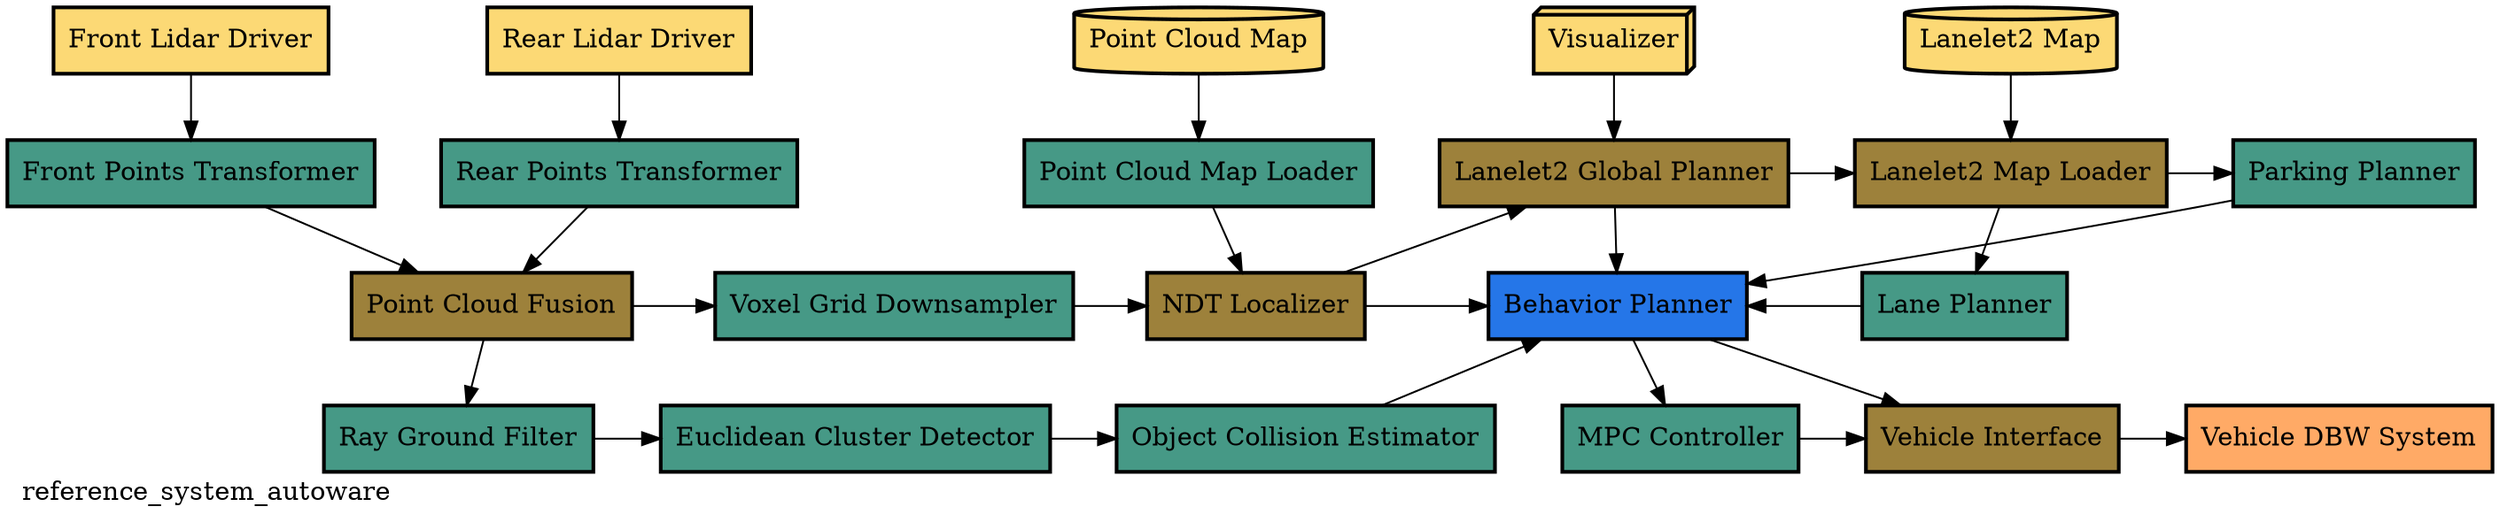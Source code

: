 digraph G {
    labelloc="b";
    labeljust="l";
    label="reference_system_autoware";
    nodesep=0.5;
    node [shape=box, style=filled, penwidth=2, ordering=in];
    edge [weight=8];
    /* Declare all nodes and style them */
    node [fillcolor="#FCD975"];
    "Front Lidar Driver";
    "Rear Lidar Driver";
    "Point Cloud Map" [shape=cylinder];
    "Visualizer" [shape=box3d];
    "Lanelet2 Map" [shape=cylinder];

    node [fillcolor="#469986"];
    "Front Points Transformer";
    "Rear Points Transformer";
    "Point Cloud Map Loader";
    "Voxel Grid Downsampler";
    "Ray Ground Filter";
    "Euclidean Cluster Detector";
    "Object Collision Estimator";
    "MPC Controller";
    "Lane Planner";
    "Parking Planner";

    node [fillcolor="#9D813B"];
    "Point Cloud Fusion";
    "NDT Localizer";
    "Vehicle Interface";
    "Lanelet2 Map Loader";
    "Lanelet2 Global Planner";

    node [fillcolor="#2576E8"];
    "Behavior Planner";

    node [fillcolor="#ffaa66"];
    "Vehicle DBW System";

    /* Declare all edges and style them */
    /* rank 1 */
    {
      rank = same;
      "Front Lidar Driver";
      "Rear Lidar Driver";
      "Point Cloud Map";
      "Visualizer";
      "Lanelet2 Map";
    }
    "Front Lidar Driver" -> "Front Points Transformer";
    "Rear Lidar Driver" -> "Rear Points Transformer";
    "Point Cloud Map" -> "Point Cloud Map Loader";
    "Visualizer" -> "Lanelet2 Global Planner";
    "Lanelet2 Map" -> "Lanelet2 Map Loader";

    /* rank 2 */
    {
      rank = same;
      "Front Points Transformer";
      "Rear Points Transformer";
      "Point Cloud Map Loader";
      "Lanelet2 Global Planner";
      "Lanelet2 Map Loader";
      "Parking Planner";
    }
    "Front Points Transformer" -> "Point Cloud Fusion";
    "Rear Points Transformer" -> "Point Cloud Fusion";
    "Point Cloud Map Loader" -> "NDT Localizer";
    "Lanelet2 Global Planner" -> "Lanelet2 Map Loader";
    "Lanelet2 Global Planner" -> "Behavior Planner";

    "Lanelet2 Map Loader" -> "Parking Planner";

    "Parking Planner" -> "Behavior Planner";
    "Lanelet2 Map Loader" -> "Lane Planner" [constraint=false];

    /* rank 3 */
    {
      rank = same;
      "Point Cloud Fusion";
      "Voxel Grid Downsampler";
      "NDT Localizer";
      "Behavior Planner";
      "Lane Planner";
    };
    "Point Cloud Fusion" -> "Ray Ground Filter";
    "Point Cloud Fusion" -> "Voxel Grid Downsampler";
    "Voxel Grid Downsampler" -> "NDT Localizer";
    "NDT Localizer" -> "Behavior Planner";
    "NDT Localizer" -> "Lanelet2 Global Planner";

    "Behavior Planner" -> "MPC Controller";
    "Behavior Planner" -> "Vehicle Interface";
    "Lane Planner" -> "Behavior Planner" [constraint=false];

    /* rank 4 */
    {
      rank = same;
      "Ray Ground Filter";
      "Euclidean Cluster Detector";
      "Object Collision Estimator";
      "MPC Controller";
      "Vehicle Interface";
      "Vehicle DBW System";
    }
    "Ray Ground Filter" -> "Euclidean Cluster Detector";
    "Euclidean Cluster Detector" -> "Object Collision Estimator";
    "Object Collision Estimator" -> "Behavior Planner";
    "MPC Controller" -> "Vehicle Interface";
    "Vehicle Interface" -> "Vehicle DBW System";
}